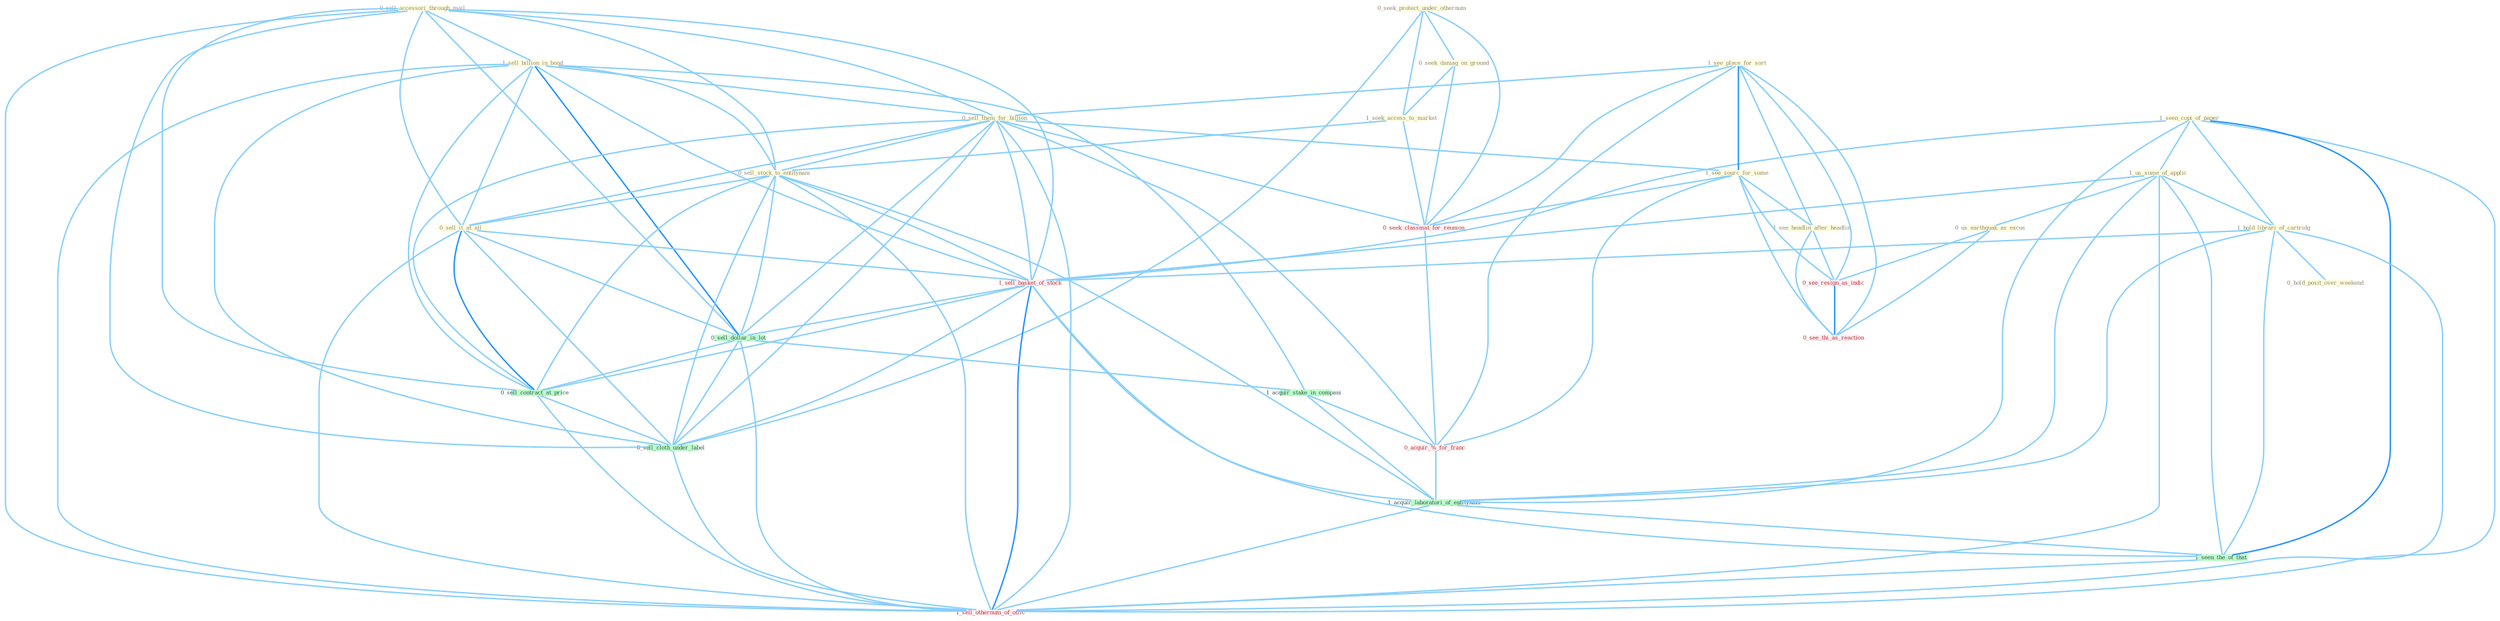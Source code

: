 Graph G{ 
    node
    [shape=polygon,style=filled,width=.5,height=.06,color="#BDFCC9",fixedsize=true,fontsize=4,
    fontcolor="#2f4f4f"];
    {node
    [color="#ffffe0", fontcolor="#8b7d6b"] "0_sell_accessori_through_mail " "1_seen_copi_of_paper " "1_us_some_of_applic " "1_see_place_for_sort " "1_hold_librari_of_cartridg " "0_seek_protect_under_othernum " "1_sell_billion_in_bond " "0_seek_damag_on_ground " "0_sell_them_for_billion " "1_seek_access_to_market " "0_us_earthquak_as_excus " "0_sell_stock_to_entitynam " "0_sell_it_at_all " "1_see_sourc_for_some " "1_see_headlin_after_headlin " "0_hold_posit_over_weekend "}
{node [color="#fff0f5", fontcolor="#b22222"] "0_seek_classmat_for_reunion " "1_sell_basket_of_stock " "0_see_resign_as_indic " "0_acquir_%_for_franc " "1_sell_othernum_of_offic " "0_see_thi_as_reaction "}
edge [color="#B0E2FF"];

	"0_sell_accessori_through_mail " -- "1_sell_billion_in_bond " [w="1", color="#87cefa" ];
	"0_sell_accessori_through_mail " -- "0_sell_them_for_billion " [w="1", color="#87cefa" ];
	"0_sell_accessori_through_mail " -- "0_sell_stock_to_entitynam " [w="1", color="#87cefa" ];
	"0_sell_accessori_through_mail " -- "0_sell_it_at_all " [w="1", color="#87cefa" ];
	"0_sell_accessori_through_mail " -- "1_sell_basket_of_stock " [w="1", color="#87cefa" ];
	"0_sell_accessori_through_mail " -- "0_sell_dollar_in_lot " [w="1", color="#87cefa" ];
	"0_sell_accessori_through_mail " -- "0_sell_contract_at_price " [w="1", color="#87cefa" ];
	"0_sell_accessori_through_mail " -- "0_sell_cloth_under_label " [w="1", color="#87cefa" ];
	"0_sell_accessori_through_mail " -- "1_sell_othernum_of_offic " [w="1", color="#87cefa" ];
	"1_seen_copi_of_paper " -- "1_us_some_of_applic " [w="1", color="#87cefa" ];
	"1_seen_copi_of_paper " -- "1_hold_librari_of_cartridg " [w="1", color="#87cefa" ];
	"1_seen_copi_of_paper " -- "1_sell_basket_of_stock " [w="1", color="#87cefa" ];
	"1_seen_copi_of_paper " -- "1_acquir_laboratori_of_entitynam " [w="1", color="#87cefa" ];
	"1_seen_copi_of_paper " -- "1_seen_the_of_that " [w="2", color="#1e90ff" , len=0.8];
	"1_seen_copi_of_paper " -- "1_sell_othernum_of_offic " [w="1", color="#87cefa" ];
	"1_us_some_of_applic " -- "1_hold_librari_of_cartridg " [w="1", color="#87cefa" ];
	"1_us_some_of_applic " -- "0_us_earthquak_as_excus " [w="1", color="#87cefa" ];
	"1_us_some_of_applic " -- "1_sell_basket_of_stock " [w="1", color="#87cefa" ];
	"1_us_some_of_applic " -- "1_acquir_laboratori_of_entitynam " [w="1", color="#87cefa" ];
	"1_us_some_of_applic " -- "1_seen_the_of_that " [w="1", color="#87cefa" ];
	"1_us_some_of_applic " -- "1_sell_othernum_of_offic " [w="1", color="#87cefa" ];
	"1_see_place_for_sort " -- "0_sell_them_for_billion " [w="1", color="#87cefa" ];
	"1_see_place_for_sort " -- "1_see_sourc_for_some " [w="2", color="#1e90ff" , len=0.8];
	"1_see_place_for_sort " -- "1_see_headlin_after_headlin " [w="1", color="#87cefa" ];
	"1_see_place_for_sort " -- "0_seek_classmat_for_reunion " [w="1", color="#87cefa" ];
	"1_see_place_for_sort " -- "0_see_resign_as_indic " [w="1", color="#87cefa" ];
	"1_see_place_for_sort " -- "0_acquir_%_for_franc " [w="1", color="#87cefa" ];
	"1_see_place_for_sort " -- "0_see_thi_as_reaction " [w="1", color="#87cefa" ];
	"1_hold_librari_of_cartridg " -- "0_hold_posit_over_weekend " [w="1", color="#87cefa" ];
	"1_hold_librari_of_cartridg " -- "1_sell_basket_of_stock " [w="1", color="#87cefa" ];
	"1_hold_librari_of_cartridg " -- "1_acquir_laboratori_of_entitynam " [w="1", color="#87cefa" ];
	"1_hold_librari_of_cartridg " -- "1_seen_the_of_that " [w="1", color="#87cefa" ];
	"1_hold_librari_of_cartridg " -- "1_sell_othernum_of_offic " [w="1", color="#87cefa" ];
	"0_seek_protect_under_othernum " -- "0_seek_damag_on_ground " [w="1", color="#87cefa" ];
	"0_seek_protect_under_othernum " -- "1_seek_access_to_market " [w="1", color="#87cefa" ];
	"0_seek_protect_under_othernum " -- "0_seek_classmat_for_reunion " [w="1", color="#87cefa" ];
	"0_seek_protect_under_othernum " -- "0_sell_cloth_under_label " [w="1", color="#87cefa" ];
	"1_sell_billion_in_bond " -- "0_sell_them_for_billion " [w="1", color="#87cefa" ];
	"1_sell_billion_in_bond " -- "0_sell_stock_to_entitynam " [w="1", color="#87cefa" ];
	"1_sell_billion_in_bond " -- "0_sell_it_at_all " [w="1", color="#87cefa" ];
	"1_sell_billion_in_bond " -- "1_sell_basket_of_stock " [w="1", color="#87cefa" ];
	"1_sell_billion_in_bond " -- "0_sell_dollar_in_lot " [w="2", color="#1e90ff" , len=0.8];
	"1_sell_billion_in_bond " -- "1_acquir_stake_in_compani " [w="1", color="#87cefa" ];
	"1_sell_billion_in_bond " -- "0_sell_contract_at_price " [w="1", color="#87cefa" ];
	"1_sell_billion_in_bond " -- "0_sell_cloth_under_label " [w="1", color="#87cefa" ];
	"1_sell_billion_in_bond " -- "1_sell_othernum_of_offic " [w="1", color="#87cefa" ];
	"0_seek_damag_on_ground " -- "1_seek_access_to_market " [w="1", color="#87cefa" ];
	"0_seek_damag_on_ground " -- "0_seek_classmat_for_reunion " [w="1", color="#87cefa" ];
	"0_sell_them_for_billion " -- "0_sell_stock_to_entitynam " [w="1", color="#87cefa" ];
	"0_sell_them_for_billion " -- "0_sell_it_at_all " [w="1", color="#87cefa" ];
	"0_sell_them_for_billion " -- "1_see_sourc_for_some " [w="1", color="#87cefa" ];
	"0_sell_them_for_billion " -- "0_seek_classmat_for_reunion " [w="1", color="#87cefa" ];
	"0_sell_them_for_billion " -- "1_sell_basket_of_stock " [w="1", color="#87cefa" ];
	"0_sell_them_for_billion " -- "0_sell_dollar_in_lot " [w="1", color="#87cefa" ];
	"0_sell_them_for_billion " -- "0_acquir_%_for_franc " [w="1", color="#87cefa" ];
	"0_sell_them_for_billion " -- "0_sell_contract_at_price " [w="1", color="#87cefa" ];
	"0_sell_them_for_billion " -- "0_sell_cloth_under_label " [w="1", color="#87cefa" ];
	"0_sell_them_for_billion " -- "1_sell_othernum_of_offic " [w="1", color="#87cefa" ];
	"1_seek_access_to_market " -- "0_sell_stock_to_entitynam " [w="1", color="#87cefa" ];
	"1_seek_access_to_market " -- "0_seek_classmat_for_reunion " [w="1", color="#87cefa" ];
	"0_us_earthquak_as_excus " -- "0_see_resign_as_indic " [w="1", color="#87cefa" ];
	"0_us_earthquak_as_excus " -- "0_see_thi_as_reaction " [w="1", color="#87cefa" ];
	"0_sell_stock_to_entitynam " -- "0_sell_it_at_all " [w="1", color="#87cefa" ];
	"0_sell_stock_to_entitynam " -- "1_sell_basket_of_stock " [w="1", color="#87cefa" ];
	"0_sell_stock_to_entitynam " -- "0_sell_dollar_in_lot " [w="1", color="#87cefa" ];
	"0_sell_stock_to_entitynam " -- "0_sell_contract_at_price " [w="1", color="#87cefa" ];
	"0_sell_stock_to_entitynam " -- "1_acquir_laboratori_of_entitynam " [w="1", color="#87cefa" ];
	"0_sell_stock_to_entitynam " -- "0_sell_cloth_under_label " [w="1", color="#87cefa" ];
	"0_sell_stock_to_entitynam " -- "1_sell_othernum_of_offic " [w="1", color="#87cefa" ];
	"0_sell_it_at_all " -- "1_sell_basket_of_stock " [w="1", color="#87cefa" ];
	"0_sell_it_at_all " -- "0_sell_dollar_in_lot " [w="1", color="#87cefa" ];
	"0_sell_it_at_all " -- "0_sell_contract_at_price " [w="2", color="#1e90ff" , len=0.8];
	"0_sell_it_at_all " -- "0_sell_cloth_under_label " [w="1", color="#87cefa" ];
	"0_sell_it_at_all " -- "1_sell_othernum_of_offic " [w="1", color="#87cefa" ];
	"1_see_sourc_for_some " -- "1_see_headlin_after_headlin " [w="1", color="#87cefa" ];
	"1_see_sourc_for_some " -- "0_seek_classmat_for_reunion " [w="1", color="#87cefa" ];
	"1_see_sourc_for_some " -- "0_see_resign_as_indic " [w="1", color="#87cefa" ];
	"1_see_sourc_for_some " -- "0_acquir_%_for_franc " [w="1", color="#87cefa" ];
	"1_see_sourc_for_some " -- "0_see_thi_as_reaction " [w="1", color="#87cefa" ];
	"1_see_headlin_after_headlin " -- "0_see_resign_as_indic " [w="1", color="#87cefa" ];
	"1_see_headlin_after_headlin " -- "0_see_thi_as_reaction " [w="1", color="#87cefa" ];
	"0_seek_classmat_for_reunion " -- "0_acquir_%_for_franc " [w="1", color="#87cefa" ];
	"1_sell_basket_of_stock " -- "0_sell_dollar_in_lot " [w="1", color="#87cefa" ];
	"1_sell_basket_of_stock " -- "0_sell_contract_at_price " [w="1", color="#87cefa" ];
	"1_sell_basket_of_stock " -- "1_acquir_laboratori_of_entitynam " [w="1", color="#87cefa" ];
	"1_sell_basket_of_stock " -- "0_sell_cloth_under_label " [w="1", color="#87cefa" ];
	"1_sell_basket_of_stock " -- "1_seen_the_of_that " [w="1", color="#87cefa" ];
	"1_sell_basket_of_stock " -- "1_sell_othernum_of_offic " [w="2", color="#1e90ff" , len=0.8];
	"0_sell_dollar_in_lot " -- "1_acquir_stake_in_compani " [w="1", color="#87cefa" ];
	"0_sell_dollar_in_lot " -- "0_sell_contract_at_price " [w="1", color="#87cefa" ];
	"0_sell_dollar_in_lot " -- "0_sell_cloth_under_label " [w="1", color="#87cefa" ];
	"0_sell_dollar_in_lot " -- "1_sell_othernum_of_offic " [w="1", color="#87cefa" ];
	"0_see_resign_as_indic " -- "0_see_thi_as_reaction " [w="2", color="#1e90ff" , len=0.8];
	"1_acquir_stake_in_compani " -- "0_acquir_%_for_franc " [w="1", color="#87cefa" ];
	"1_acquir_stake_in_compani " -- "1_acquir_laboratori_of_entitynam " [w="1", color="#87cefa" ];
	"0_acquir_%_for_franc " -- "1_acquir_laboratori_of_entitynam " [w="1", color="#87cefa" ];
	"0_sell_contract_at_price " -- "0_sell_cloth_under_label " [w="1", color="#87cefa" ];
	"0_sell_contract_at_price " -- "1_sell_othernum_of_offic " [w="1", color="#87cefa" ];
	"1_acquir_laboratori_of_entitynam " -- "1_seen_the_of_that " [w="1", color="#87cefa" ];
	"1_acquir_laboratori_of_entitynam " -- "1_sell_othernum_of_offic " [w="1", color="#87cefa" ];
	"0_sell_cloth_under_label " -- "1_sell_othernum_of_offic " [w="1", color="#87cefa" ];
	"1_seen_the_of_that " -- "1_sell_othernum_of_offic " [w="1", color="#87cefa" ];
}